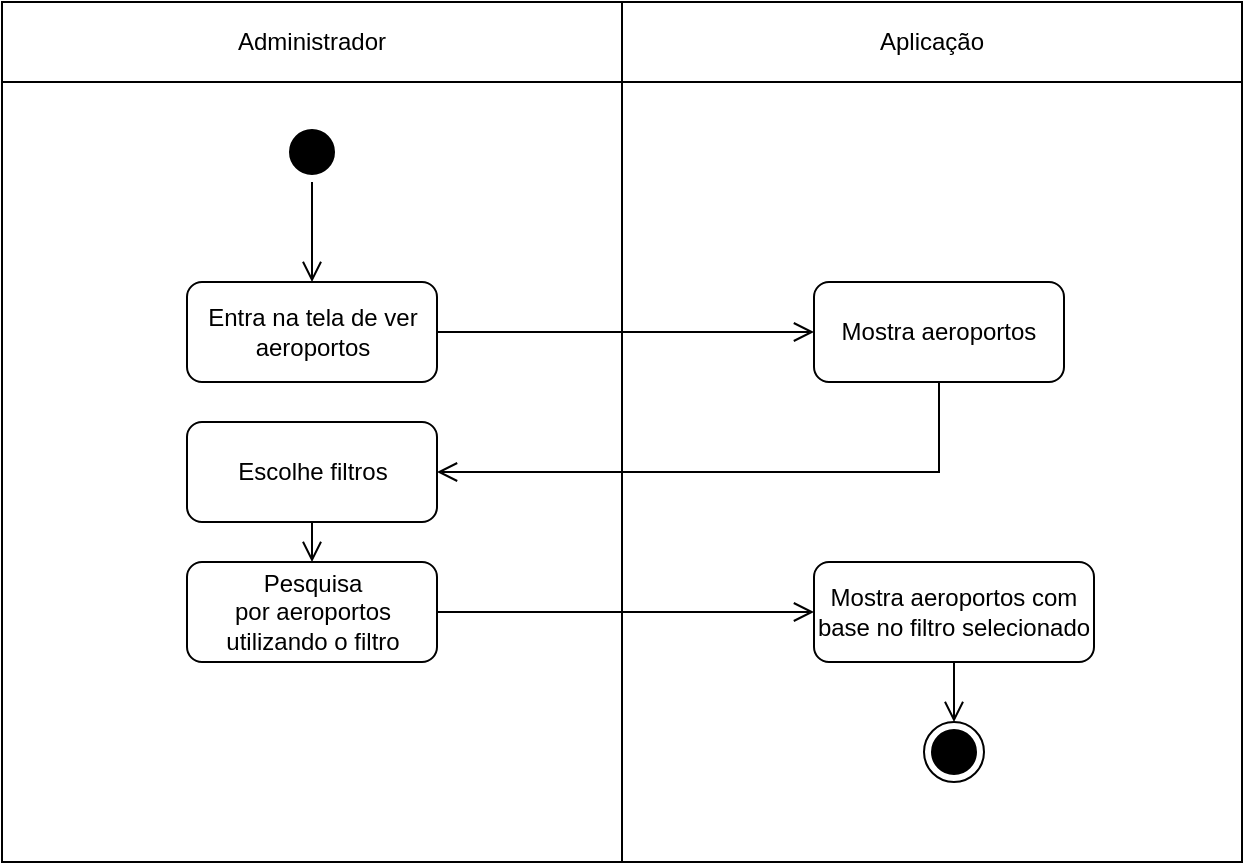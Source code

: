 <mxfile version="26.0.4">
  <diagram name="Página-1" id="f7-zcyWFl8f7tQIr4r0p">
    <mxGraphModel dx="989" dy="520" grid="1" gridSize="10" guides="1" tooltips="1" connect="1" arrows="1" fold="1" page="1" pageScale="1" pageWidth="827" pageHeight="1169" math="0" shadow="0">
      <root>
        <mxCell id="0" />
        <mxCell id="1" parent="0" />
        <mxCell id="Hh7dZNtptdnggyX2xkTj-29" value="" style="rounded=0;whiteSpace=wrap;html=1;" parent="1" vertex="1">
          <mxGeometry x="104" y="250" width="310" height="390" as="geometry" />
        </mxCell>
        <mxCell id="Hh7dZNtptdnggyX2xkTj-30" value="" style="rounded=0;whiteSpace=wrap;html=1;" parent="1" vertex="1">
          <mxGeometry x="414" y="250" width="310" height="390" as="geometry" />
        </mxCell>
        <mxCell id="Hh7dZNtptdnggyX2xkTj-1" value="Administrador" style="rounded=0;whiteSpace=wrap;html=1;" parent="1" vertex="1">
          <mxGeometry x="104" y="210" width="310" height="40" as="geometry" />
        </mxCell>
        <mxCell id="Hh7dZNtptdnggyX2xkTj-2" value="Aplicação" style="rounded=0;whiteSpace=wrap;html=1;" parent="1" vertex="1">
          <mxGeometry x="414" y="210" width="310" height="40" as="geometry" />
        </mxCell>
        <mxCell id="Hh7dZNtptdnggyX2xkTj-3" value="" style="ellipse;html=1;shape=startState;fillColor=#000000;strokeColor=#000000;" parent="1" vertex="1">
          <mxGeometry x="244" y="270" width="30" height="30" as="geometry" />
        </mxCell>
        <mxCell id="Hh7dZNtptdnggyX2xkTj-4" value="" style="edgeStyle=orthogonalEdgeStyle;html=1;verticalAlign=bottom;endArrow=open;endSize=8;strokeColor=#000000;rounded=0;entryX=0.5;entryY=0;entryDx=0;entryDy=0;" parent="1" source="Hh7dZNtptdnggyX2xkTj-3" target="Hh7dZNtptdnggyX2xkTj-7" edge="1">
          <mxGeometry relative="1" as="geometry">
            <mxPoint x="275" y="360" as="targetPoint" />
          </mxGeometry>
        </mxCell>
        <mxCell id="Hh7dZNtptdnggyX2xkTj-7" value="Entra na tela de ver aeroportos" style="rounded=1;whiteSpace=wrap;html=1;" parent="1" vertex="1">
          <mxGeometry x="196.5" y="350" width="125" height="50" as="geometry" />
        </mxCell>
        <mxCell id="Hh7dZNtptdnggyX2xkTj-10" value="Mostra aeroportos" style="rounded=1;whiteSpace=wrap;html=1;" parent="1" vertex="1">
          <mxGeometry x="510" y="350" width="125" height="50" as="geometry" />
        </mxCell>
        <mxCell id="Hh7dZNtptdnggyX2xkTj-11" value="" style="edgeStyle=orthogonalEdgeStyle;html=1;verticalAlign=bottom;endArrow=open;endSize=8;strokeColor=#000000;rounded=0;entryX=0;entryY=0.5;entryDx=0;entryDy=0;exitX=1;exitY=0.5;exitDx=0;exitDy=0;" parent="1" source="Hh7dZNtptdnggyX2xkTj-7" target="Hh7dZNtptdnggyX2xkTj-10" edge="1">
          <mxGeometry relative="1" as="geometry">
            <mxPoint x="390" y="430" as="targetPoint" />
            <mxPoint x="390" y="380" as="sourcePoint" />
          </mxGeometry>
        </mxCell>
        <mxCell id="Hh7dZNtptdnggyX2xkTj-12" value="Escolhe filtros" style="rounded=1;whiteSpace=wrap;html=1;" parent="1" vertex="1">
          <mxGeometry x="196.5" y="420" width="125" height="50" as="geometry" />
        </mxCell>
        <mxCell id="Hh7dZNtptdnggyX2xkTj-13" value="" style="edgeStyle=orthogonalEdgeStyle;html=1;verticalAlign=bottom;endArrow=open;endSize=8;strokeColor=#000000;rounded=0;entryX=1;entryY=0.5;entryDx=0;entryDy=0;exitX=0.5;exitY=1;exitDx=0;exitDy=0;" parent="1" source="Hh7dZNtptdnggyX2xkTj-10" target="Hh7dZNtptdnggyX2xkTj-12" edge="1">
          <mxGeometry relative="1" as="geometry">
            <mxPoint x="605" y="450" as="targetPoint" />
            <mxPoint x="500" y="450" as="sourcePoint" />
          </mxGeometry>
        </mxCell>
        <mxCell id="Hh7dZNtptdnggyX2xkTj-14" value="Mostra&amp;nbsp;aeroportos com base no filtro selecionado" style="rounded=1;whiteSpace=wrap;html=1;" parent="1" vertex="1">
          <mxGeometry x="510" y="490" width="140" height="50" as="geometry" />
        </mxCell>
        <mxCell id="Hh7dZNtptdnggyX2xkTj-15" value="" style="edgeStyle=orthogonalEdgeStyle;html=1;verticalAlign=bottom;endArrow=open;endSize=8;strokeColor=#000000;rounded=0;exitX=0.5;exitY=1;exitDx=0;exitDy=0;entryX=0.5;entryY=0;entryDx=0;entryDy=0;" parent="1" source="Hh7dZNtptdnggyX2xkTj-12" target="Ed1rDfoJOPvzTUT5H8_8-5" edge="1">
          <mxGeometry relative="1" as="geometry">
            <mxPoint x="259" y="520" as="targetPoint" />
            <mxPoint x="390" y="560" as="sourcePoint" />
          </mxGeometry>
        </mxCell>
        <mxCell id="Hh7dZNtptdnggyX2xkTj-27" value="" style="ellipse;html=1;shape=endState;fillColor=#000000;strokeColor=#000000;" parent="1" vertex="1">
          <mxGeometry x="565" y="570" width="30" height="30" as="geometry" />
        </mxCell>
        <mxCell id="Ed1rDfoJOPvzTUT5H8_8-5" value="Pesquisa por&amp;nbsp;aeroportos utilizando o filtro" style="rounded=1;whiteSpace=wrap;html=1;" parent="1" vertex="1">
          <mxGeometry x="196.5" y="490" width="125" height="50" as="geometry" />
        </mxCell>
        <mxCell id="Ed1rDfoJOPvzTUT5H8_8-6" value="" style="edgeStyle=orthogonalEdgeStyle;html=1;verticalAlign=bottom;endArrow=open;endSize=8;strokeColor=#000000;rounded=0;entryX=0;entryY=0.5;entryDx=0;entryDy=0;exitX=1;exitY=0.5;exitDx=0;exitDy=0;" parent="1" source="Ed1rDfoJOPvzTUT5H8_8-5" target="Hh7dZNtptdnggyX2xkTj-14" edge="1">
          <mxGeometry relative="1" as="geometry">
            <mxPoint x="510" y="544.71" as="targetPoint" />
            <mxPoint x="322" y="544.71" as="sourcePoint" />
          </mxGeometry>
        </mxCell>
        <mxCell id="Ed1rDfoJOPvzTUT5H8_8-11" value="" style="edgeStyle=orthogonalEdgeStyle;html=1;verticalAlign=bottom;endArrow=open;endSize=8;strokeColor=#000000;rounded=0;entryX=0.5;entryY=0;entryDx=0;entryDy=0;exitX=0.5;exitY=1;exitDx=0;exitDy=0;" parent="1" source="Hh7dZNtptdnggyX2xkTj-14" target="Hh7dZNtptdnggyX2xkTj-27" edge="1">
          <mxGeometry relative="1" as="geometry">
            <mxPoint x="530" y="675" as="targetPoint" />
            <mxPoint x="572.5" y="670" as="sourcePoint" />
          </mxGeometry>
        </mxCell>
      </root>
    </mxGraphModel>
  </diagram>
</mxfile>
